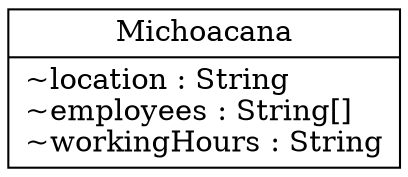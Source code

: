 digraph "classes" {
  #dot -Tpng -Gsize=9,15\! -Gdpi=100 full_marker.dot -o full_marker.png && kitty icat full_marker.png
  rankdir=BT
  charset="utf-8"
  Marker [
    color="black",
    fontcolor="black",
    label=<{Michoacana|
~location : String
<br ALIGN="LEFT"/>
~employees : String[]
<br ALIGN="LEFT"/>
~workingHours : String
}>,
    shape="record",
    style="solid"
  ];
}

